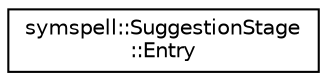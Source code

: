 digraph "Graphical Class Hierarchy"
{
 // LATEX_PDF_SIZE
  edge [fontname="Helvetica",fontsize="10",labelfontname="Helvetica",labelfontsize="10"];
  node [fontname="Helvetica",fontsize="10",shape=record];
  rankdir="LR";
  Node0 [label="symspell::SuggestionStage\l::Entry",height=0.2,width=0.4,color="black", fillcolor="white", style="filled",URL="$classsymspell_1_1_suggestion_stage_1_1_entry.html",tooltip="SymSpell element."];
}
